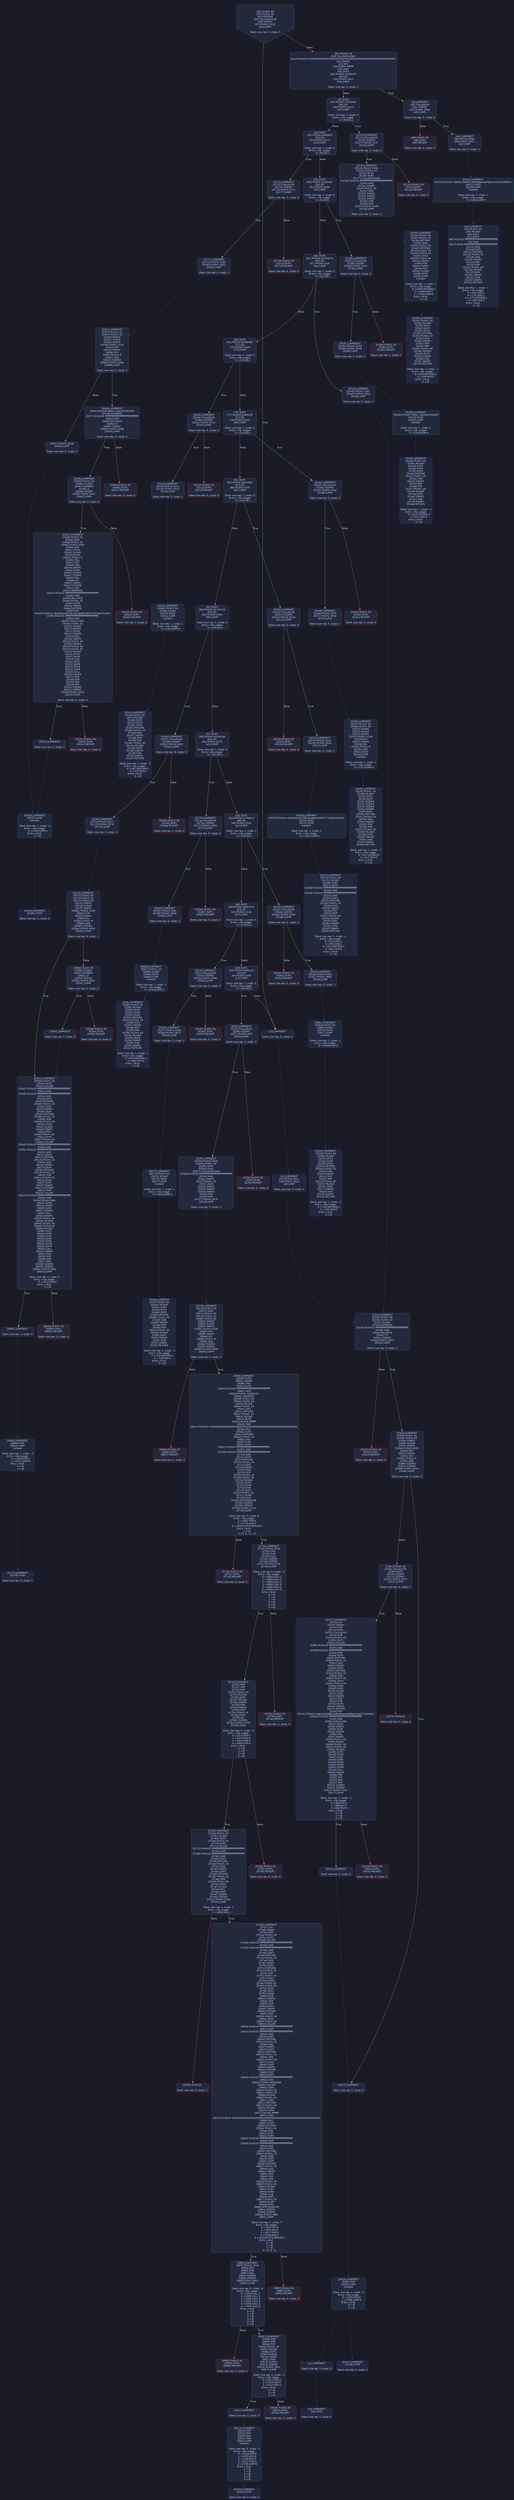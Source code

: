digraph G {
    node [shape=box, style="filled, rounded", color="#565f89", fontcolor="#c0caf5", fontname="Helvetica", fillcolor="#24283b"];
    edge [color="#414868", fontcolor="#c0caf5", fontname="Helvetica"];
    bgcolor="#1a1b26";
    0 [ label = "[00] PUSH1 60
[02] PUSH1 40
[04] MSTORE
[05] CALLDATASIZE
[06] ISZERO
[07] PUSH2 00c3
[0a] JUMPI

Stack size req: 0, sizeΔ: 0
" shape = invhouse]
    1 [ label = "[0b] PUSH1 00
[0d] CALLDATALOAD
[0e] PUSH29 0100000000000000000000000000000000000000000000000000000000
[2c] SWAP1
[2d] DIV
[2e] PUSH4 ffffffff
[33] AND
[34] DUP1
[35] PUSH4 02d05d3f
[3a] EQ
[3b] PUSH2 00cf
[3e] JUMPI

Stack size req: 0, sizeΔ: 1
"]
    2 [ label = "[3f] DUP1
[40] PUSH4 27e235e3
[45] EQ
[46] PUSH2 0124
[49] JUMPI

Stack size req: 1, sizeΔ: 0
Entry->Op usage:
	0->69:EQ:1
"]
    3 [ label = "[4a] DUP1
[4b] PUSH4 28b8e9cf
[50] EQ
[51] PUSH2 0171
[54] JUMPI

Stack size req: 1, sizeΔ: 0
Entry->Op usage:
	0->80:EQ:1
"]
    4 [ label = "[55] DUP1
[56] PUSH4 2a2fbd4b
[5b] EQ
[5c] PUSH2 0186
[5f] JUMPI

Stack size req: 1, sizeΔ: 0
Entry->Op usage:
	0->91:EQ:1
"]
    5 [ label = "[60] DUP1
[61] PUSH4 5259347d
[66] EQ
[67] PUSH2 01af
[6a] JUMPI

Stack size req: 1, sizeΔ: 0
Entry->Op usage:
	0->102:EQ:1
"]
    6 [ label = "[6b] DUP1
[6c] PUSH4 62568d83
[71] EQ
[72] PUSH2 01b9
[75] JUMPI

Stack size req: 1, sizeΔ: 0
Entry->Op usage:
	0->113:EQ:1
"]
    7 [ label = "[76] DUP1
[77] PUSH4 6360fc3f
[7c] EQ
[7d] PUSH2 01e2
[80] JUMPI

Stack size req: 1, sizeΔ: 0
Entry->Op usage:
	0->124:EQ:1
"]
    8 [ label = "[81] DUP1
[82] PUSH4 6ad1fe02
[87] EQ
[88] PUSH2 020f
[8b] JUMPI

Stack size req: 1, sizeΔ: 0
Entry->Op usage:
	0->135:EQ:1
"]
    9 [ label = "[8c] DUP1
[8d] PUSH4 81702c34
[92] EQ
[93] PUSH2 0264
[96] JUMPI

Stack size req: 1, sizeΔ: 0
Entry->Op usage:
	0->146:EQ:1
"]
    10 [ label = "[97] DUP1
[98] PUSH4 c42bb1e4
[9d] EQ
[9e] PUSH2 0279
[a1] JUMPI

Stack size req: 1, sizeΔ: 0
Entry->Op usage:
	0->157:EQ:1
"]
    11 [ label = "[a2] DUP1
[a3] PUSH4 cc74e2ca
[a8] EQ
[a9] PUSH2 02a2
[ac] JUMPI

Stack size req: 1, sizeΔ: 0
Entry->Op usage:
	0->168:EQ:1
"]
    12 [ label = "[ad] DUP1
[ae] PUSH4 dd9e7b1b
[b3] EQ
[b4] PUSH2 02cb
[b7] JUMPI

Stack size req: 1, sizeΔ: 0
Entry->Op usage:
	0->179:EQ:1
"]
    13 [ label = "[b8] DUP1
[b9] PUSH4 fcfdbc23
[be] EQ
[bf] PUSH2 02f4
[c2] JUMPI

Stack size req: 1, sizeΔ: 0
Entry->Op usage:
	0->190:EQ:1
"]
    14 [ label = "[c3] JUMPDEST

Stack size req: 0, sizeΔ: 0
"]
    15 [ label = "[c4] JUMPDEST
[c5] PUSH2 00cc
[c8] PUSH2 032d
[cb] JUMP

Stack size req: 0, sizeΔ: 1
"]
    16 [ label = "[cc] JUMPDEST

Stack size req: 0, sizeΔ: 0
"]
    17 [ label = "[cd] JUMPDEST
[ce] STOP

Stack size req: 0, sizeΔ: 0
" color = "darkblue"]
    18 [ label = "[cf] JUMPDEST
[d0] CALLVALUE
[d1] ISZERO
[d2] PUSH2 00da
[d5] JUMPI

Stack size req: 0, sizeΔ: 0
"]
    19 [ label = "[d6] PUSH1 00
[d8] DUP1
[d9] REVERT

Stack size req: 0, sizeΔ: 0
" color = "red"]
    20 [ label = "[da] JUMPDEST
[db] PUSH2 00e2
[de] PUSH2 0421
[e1] JUMP

Stack size req: 0, sizeΔ: 1
"]
    21 [ label = "[e2] JUMPDEST
[e3] PUSH1 40
[e5] MLOAD
[e6] DUP1
[e7] DUP3
[e8] PUSH20 ffffffffffffffffffffffffffffffffffffffff
[fd] AND
[fe] PUSH20 ffffffffffffffffffffffffffffffffffffffff
[0113] AND
[0114] DUP2
[0115] MSTORE
[0116] PUSH1 20
[0118] ADD
[0119] SWAP2
[011a] POP
[011b] POP
[011c] PUSH1 40
[011e] MLOAD
[011f] DUP1
[0120] SWAP2
[0121] SUB
[0122] SWAP1
[0123] RETURN

Stack size req: 1, sizeΔ: -1
Entry->Op usage:
	0->253:AND:1
	0->275:AND:1
	0->277:MSTORE:1
	0->282:POP:0
Entry->Exit:
	0->😵
" color = "darkblue"]
    22 [ label = "[0124] JUMPDEST
[0125] CALLVALUE
[0126] ISZERO
[0127] PUSH2 012f
[012a] JUMPI

Stack size req: 0, sizeΔ: 0
"]
    23 [ label = "[012b] PUSH1 00
[012d] DUP1
[012e] REVERT

Stack size req: 0, sizeΔ: 0
" color = "red"]
    24 [ label = "[012f] JUMPDEST
[0130] PUSH2 015b
[0133] PUSH1 04
[0135] DUP1
[0136] DUP1
[0137] CALLDATALOAD
[0138] PUSH20 ffffffffffffffffffffffffffffffffffffffff
[014d] AND
[014e] SWAP1
[014f] PUSH1 20
[0151] ADD
[0152] SWAP1
[0153] SWAP2
[0154] SWAP1
[0155] POP
[0156] POP
[0157] PUSH2 0439
[015a] JUMP

Stack size req: 0, sizeΔ: 2
"]
    25 [ label = "[015b] JUMPDEST
[015c] PUSH1 40
[015e] MLOAD
[015f] DUP1
[0160] DUP3
[0161] DUP2
[0162] MSTORE
[0163] PUSH1 20
[0165] ADD
[0166] SWAP2
[0167] POP
[0168] POP
[0169] PUSH1 40
[016b] MLOAD
[016c] DUP1
[016d] SWAP2
[016e] SUB
[016f] SWAP1
[0170] RETURN

Stack size req: 1, sizeΔ: -1
Entry->Op usage:
	0->354:MSTORE:1
	0->359:POP:0
Entry->Exit:
	0->😵
" color = "darkblue"]
    26 [ label = "[0171] JUMPDEST
[0172] CALLVALUE
[0173] ISZERO
[0174] PUSH2 017c
[0177] JUMPI

Stack size req: 0, sizeΔ: 0
"]
    27 [ label = "[0178] PUSH1 00
[017a] DUP1
[017b] REVERT

Stack size req: 0, sizeΔ: 0
" color = "red"]
    28 [ label = "[017c] JUMPDEST
[017d] PUSH2 0184
[0180] PUSH2 0451
[0183] JUMP

Stack size req: 0, sizeΔ: 1
"]
    29 [ label = "[0184] JUMPDEST
[0185] STOP

Stack size req: 0, sizeΔ: 0
" color = "darkblue"]
    30 [ label = "[0186] JUMPDEST
[0187] CALLVALUE
[0188] ISZERO
[0189] PUSH2 0191
[018c] JUMPI

Stack size req: 0, sizeΔ: 0
"]
    31 [ label = "[018d] PUSH1 00
[018f] DUP1
[0190] REVERT

Stack size req: 0, sizeΔ: 0
" color = "red"]
    32 [ label = "[0191] JUMPDEST
[0192] PUSH2 0199
[0195] PUSH2 0538
[0198] JUMP

Stack size req: 0, sizeΔ: 1
"]
    33 [ label = "[0199] JUMPDEST
[019a] PUSH1 40
[019c] MLOAD
[019d] DUP1
[019e] DUP3
[019f] DUP2
[01a0] MSTORE
[01a1] PUSH1 20
[01a3] ADD
[01a4] SWAP2
[01a5] POP
[01a6] POP
[01a7] PUSH1 40
[01a9] MLOAD
[01aa] DUP1
[01ab] SWAP2
[01ac] SUB
[01ad] SWAP1
[01ae] RETURN

Stack size req: 1, sizeΔ: -1
Entry->Op usage:
	0->416:MSTORE:1
	0->421:POP:0
Entry->Exit:
	0->😵
" color = "darkblue"]
    34 [ label = "[01af] JUMPDEST
[01b0] PUSH2 01b7
[01b3] PUSH2 032d
[01b6] JUMP

Stack size req: 0, sizeΔ: 1
"]
    35 [ label = "[01b7] JUMPDEST
[01b8] STOP

Stack size req: 0, sizeΔ: 0
" color = "darkblue"]
    36 [ label = "[01b9] JUMPDEST
[01ba] CALLVALUE
[01bb] ISZERO
[01bc] PUSH2 01c4
[01bf] JUMPI

Stack size req: 0, sizeΔ: 0
"]
    37 [ label = "[01c0] PUSH1 00
[01c2] DUP1
[01c3] REVERT

Stack size req: 0, sizeΔ: 0
" color = "red"]
    38 [ label = "[01c4] JUMPDEST
[01c5] PUSH2 01cc
[01c8] PUSH2 0545
[01cb] JUMP

Stack size req: 0, sizeΔ: 1
"]
    39 [ label = "[01cc] JUMPDEST
[01cd] PUSH1 40
[01cf] MLOAD
[01d0] DUP1
[01d1] DUP3
[01d2] DUP2
[01d3] MSTORE
[01d4] PUSH1 20
[01d6] ADD
[01d7] SWAP2
[01d8] POP
[01d9] POP
[01da] PUSH1 40
[01dc] MLOAD
[01dd] DUP1
[01de] SWAP2
[01df] SUB
[01e0] SWAP1
[01e1] RETURN

Stack size req: 1, sizeΔ: -1
Entry->Op usage:
	0->467:MSTORE:1
	0->472:POP:0
Entry->Exit:
	0->😵
" color = "darkblue"]
    40 [ label = "[01e2] JUMPDEST
[01e3] CALLVALUE
[01e4] ISZERO
[01e5] PUSH2 01ed
[01e8] JUMPI

Stack size req: 0, sizeΔ: 0
"]
    41 [ label = "[01e9] PUSH1 00
[01eb] DUP1
[01ec] REVERT

Stack size req: 0, sizeΔ: 0
" color = "red"]
    42 [ label = "[01ed] JUMPDEST
[01ee] PUSH2 01f5
[01f1] PUSH2 054b
[01f4] JUMP

Stack size req: 0, sizeΔ: 1
"]
    43 [ label = "[01f5] JUMPDEST
[01f6] PUSH1 40
[01f8] MLOAD
[01f9] DUP1
[01fa] DUP3
[01fb] ISZERO
[01fc] ISZERO
[01fd] ISZERO
[01fe] ISZERO
[01ff] DUP2
[0200] MSTORE
[0201] PUSH1 20
[0203] ADD
[0204] SWAP2
[0205] POP
[0206] POP
[0207] PUSH1 40
[0209] MLOAD
[020a] DUP1
[020b] SWAP2
[020c] SUB
[020d] SWAP1
[020e] RETURN

Stack size req: 1, sizeΔ: -1
Entry->Op usage:
	0->507:ISZERO:0
	0->517:POP:0
Entry->Exit:
	0->😵
" color = "darkblue"]
    44 [ label = "[020f] JUMPDEST
[0210] CALLVALUE
[0211] ISZERO
[0212] PUSH2 021a
[0215] JUMPI

Stack size req: 0, sizeΔ: 0
"]
    45 [ label = "[0216] PUSH1 00
[0218] DUP1
[0219] REVERT

Stack size req: 0, sizeΔ: 0
" color = "red"]
    46 [ label = "[021a] JUMPDEST
[021b] PUSH2 0222
[021e] PUSH2 055e
[0221] JUMP

Stack size req: 0, sizeΔ: 1
"]
    47 [ label = "[0222] JUMPDEST
[0223] PUSH1 40
[0225] MLOAD
[0226] DUP1
[0227] DUP3
[0228] PUSH20 ffffffffffffffffffffffffffffffffffffffff
[023d] AND
[023e] PUSH20 ffffffffffffffffffffffffffffffffffffffff
[0253] AND
[0254] DUP2
[0255] MSTORE
[0256] PUSH1 20
[0258] ADD
[0259] SWAP2
[025a] POP
[025b] POP
[025c] PUSH1 40
[025e] MLOAD
[025f] DUP1
[0260] SWAP2
[0261] SUB
[0262] SWAP1
[0263] RETURN

Stack size req: 1, sizeΔ: -1
Entry->Op usage:
	0->573:AND:1
	0->595:AND:1
	0->597:MSTORE:1
	0->602:POP:0
Entry->Exit:
	0->😵
" color = "darkblue"]
    48 [ label = "[0264] JUMPDEST
[0265] CALLVALUE
[0266] ISZERO
[0267] PUSH2 026f
[026a] JUMPI

Stack size req: 0, sizeΔ: 0
"]
    49 [ label = "[026b] PUSH1 00
[026d] DUP1
[026e] REVERT

Stack size req: 0, sizeΔ: 0
" color = "red"]
    50 [ label = "[026f] JUMPDEST
[0270] PUSH2 0277
[0273] PUSH2 0576
[0276] JUMP

Stack size req: 0, sizeΔ: 1
"]
    51 [ label = "[0277] JUMPDEST
[0278] STOP

Stack size req: 0, sizeΔ: 0
" color = "darkblue"]
    52 [ label = "[0279] JUMPDEST
[027a] CALLVALUE
[027b] ISZERO
[027c] PUSH2 0284
[027f] JUMPI

Stack size req: 0, sizeΔ: 0
"]
    53 [ label = "[0280] PUSH1 00
[0282] DUP1
[0283] REVERT

Stack size req: 0, sizeΔ: 0
" color = "red"]
    54 [ label = "[0284] JUMPDEST
[0285] PUSH2 028c
[0288] PUSH2 0666
[028b] JUMP

Stack size req: 0, sizeΔ: 1
"]
    55 [ label = "[028c] JUMPDEST
[028d] PUSH1 40
[028f] MLOAD
[0290] DUP1
[0291] DUP3
[0292] DUP2
[0293] MSTORE
[0294] PUSH1 20
[0296] ADD
[0297] SWAP2
[0298] POP
[0299] POP
[029a] PUSH1 40
[029c] MLOAD
[029d] DUP1
[029e] SWAP2
[029f] SUB
[02a0] SWAP1
[02a1] RETURN

Stack size req: 1, sizeΔ: -1
Entry->Op usage:
	0->659:MSTORE:1
	0->664:POP:0
Entry->Exit:
	0->😵
" color = "darkblue"]
    56 [ label = "[02a2] JUMPDEST
[02a3] CALLVALUE
[02a4] ISZERO
[02a5] PUSH2 02ad
[02a8] JUMPI

Stack size req: 0, sizeΔ: 0
"]
    57 [ label = "[02a9] PUSH1 00
[02ab] DUP1
[02ac] REVERT

Stack size req: 0, sizeΔ: 0
" color = "red"]
    58 [ label = "[02ad] JUMPDEST
[02ae] PUSH2 02b5
[02b1] PUSH2 066c
[02b4] JUMP

Stack size req: 0, sizeΔ: 1
"]
    59 [ label = "[02b5] JUMPDEST
[02b6] PUSH1 40
[02b8] MLOAD
[02b9] DUP1
[02ba] DUP3
[02bb] DUP2
[02bc] MSTORE
[02bd] PUSH1 20
[02bf] ADD
[02c0] SWAP2
[02c1] POP
[02c2] POP
[02c3] PUSH1 40
[02c5] MLOAD
[02c6] DUP1
[02c7] SWAP2
[02c8] SUB
[02c9] SWAP1
[02ca] RETURN

Stack size req: 1, sizeΔ: -1
Entry->Op usage:
	0->700:MSTORE:1
	0->705:POP:0
Entry->Exit:
	0->😵
" color = "darkblue"]
    60 [ label = "[02cb] JUMPDEST
[02cc] CALLVALUE
[02cd] ISZERO
[02ce] PUSH2 02d6
[02d1] JUMPI

Stack size req: 0, sizeΔ: 0
"]
    61 [ label = "[02d2] PUSH1 00
[02d4] DUP1
[02d5] REVERT

Stack size req: 0, sizeΔ: 0
" color = "red"]
    62 [ label = "[02d6] JUMPDEST
[02d7] PUSH2 02de
[02da] PUSH2 0672
[02dd] JUMP

Stack size req: 0, sizeΔ: 1
"]
    63 [ label = "[02de] JUMPDEST
[02df] PUSH1 40
[02e1] MLOAD
[02e2] DUP1
[02e3] DUP3
[02e4] DUP2
[02e5] MSTORE
[02e6] PUSH1 20
[02e8] ADD
[02e9] SWAP2
[02ea] POP
[02eb] POP
[02ec] PUSH1 40
[02ee] MLOAD
[02ef] DUP1
[02f0] SWAP2
[02f1] SUB
[02f2] SWAP1
[02f3] RETURN

Stack size req: 1, sizeΔ: -1
Entry->Op usage:
	0->741:MSTORE:1
	0->746:POP:0
Entry->Exit:
	0->😵
" color = "darkblue"]
    64 [ label = "[02f4] JUMPDEST
[02f5] CALLVALUE
[02f6] ISZERO
[02f7] PUSH2 02ff
[02fa] JUMPI

Stack size req: 0, sizeΔ: 0
"]
    65 [ label = "[02fb] PUSH1 00
[02fd] DUP1
[02fe] REVERT

Stack size req: 0, sizeΔ: 0
" color = "red"]
    66 [ label = "[02ff] JUMPDEST
[0300] PUSH2 032b
[0303] PUSH1 04
[0305] DUP1
[0306] DUP1
[0307] CALLDATALOAD
[0308] PUSH20 ffffffffffffffffffffffffffffffffffffffff
[031d] AND
[031e] SWAP1
[031f] PUSH1 20
[0321] ADD
[0322] SWAP1
[0323] SWAP2
[0324] SWAP1
[0325] POP
[0326] POP
[0327] PUSH2 0678
[032a] JUMP

Stack size req: 0, sizeΔ: 2
"]
    67 [ label = "[032b] JUMPDEST
[032c] STOP

Stack size req: 0, sizeΔ: 0
" color = "darkblue"]
    68 [ label = "[032d] JUMPDEST
[032e] PUSH1 00
[0330] PUSH1 03
[0332] SLOAD
[0333] ADDRESS
[0334] PUSH20 ffffffffffffffffffffffffffffffffffffffff
[0349] AND
[034a] BALANCE
[034b] GT
[034c] ISZERO
[034d] PUSH2 0355
[0350] JUMPI

Stack size req: 0, sizeΔ: 1
"]
    69 [ label = "[0351] PUSH1 00
[0353] DUP1
[0354] REVERT

Stack size req: 0, sizeΔ: 0
" color = "red"]
    70 [ label = "[0355] JUMPDEST
[0356] PUSH1 01
[0358] PUSH1 00
[035a] SWAP1
[035b] SLOAD
[035c] SWAP1
[035d] PUSH2 0100
[0360] EXP
[0361] SWAP1
[0362] DIV
[0363] PUSH1 ff
[0365] AND
[0366] ISZERO
[0367] ISZERO
[0368] PUSH2 041d
[036b] JUMPI

Stack size req: 0, sizeΔ: 0
"]
    71 [ label = "[036c] PUSH1 0a
[036e] CALLVALUE
[036f] DUP2
[0370] ISZERO
[0371] ISZERO
[0372] PUSH2 0377
[0375] JUMPI

Stack size req: 0, sizeΔ: 2
"]
    72 [ label = "[0376] INVALID

Stack size req: 0, sizeΔ: 0
" color = "red"]
    73 [ label = "[0377] JUMPDEST
[0378] DIV
[0379] SWAP1
[037a] POP
[037b] DUP1
[037c] CALLVALUE
[037d] SUB
[037e] PUSH1 00
[0380] DUP1
[0381] CALLER
[0382] PUSH20 ffffffffffffffffffffffffffffffffffffffff
[0397] AND
[0398] PUSH20 ffffffffffffffffffffffffffffffffffffffff
[03ad] AND
[03ae] DUP2
[03af] MSTORE
[03b0] PUSH1 20
[03b2] ADD
[03b3] SWAP1
[03b4] DUP2
[03b5] MSTORE
[03b6] PUSH1 20
[03b8] ADD
[03b9] PUSH1 00
[03bb] SHA3
[03bc] PUSH1 00
[03be] DUP3
[03bf] DUP3
[03c0] SLOAD
[03c1] ADD
[03c2] SWAP3
[03c3] POP
[03c4] POP
[03c5] DUP2
[03c6] SWAP1
[03c7] SSTORE
[03c8] POP
[03c9] PUSH20 de81b20b6801d99efeaeced48a11ba025180b8cc
[03de] PUSH20 ffffffffffffffffffffffffffffffffffffffff
[03f3] AND
[03f4] PUSH2 08fc
[03f7] DUP3
[03f8] SWAP1
[03f9] DUP2
[03fa] ISZERO
[03fb] MUL
[03fc] SWAP1
[03fd] PUSH1 40
[03ff] MLOAD
[0400] PUSH1 00
[0402] PUSH1 40
[0404] MLOAD
[0405] DUP1
[0406] DUP4
[0407] SUB
[0408] DUP2
[0409] DUP6
[040a] DUP9
[040b] DUP9
[040c] CALL
[040d] SWAP4
[040e] POP
[040f] POP
[0410] POP
[0411] POP
[0412] ISZERO
[0413] ISZERO
[0414] PUSH2 041c
[0417] JUMPI

Stack size req: 3, sizeΔ: -2
Entry->Op usage:
	0->888:DIV:0
	1->888:DIV:1
	2->890:POP:0
Entry->Exit:
	0->😵
	1->😵
	2->😵
"]
    74 [ label = "[0418] PUSH1 00
[041a] DUP1
[041b] REVERT

Stack size req: 0, sizeΔ: 0
" color = "red"]
    75 [ label = "[041c] JUMPDEST

Stack size req: 0, sizeΔ: 0
"]
    76 [ label = "[041d] JUMPDEST

Stack size req: 0, sizeΔ: 0
"]
    77 [ label = "[041e] JUMPDEST
[041f] POP
[0420] JUMP
Indirect!

Stack size req: 2, sizeΔ: -2
Entry->Op usage:
	0->1055:POP:0
	1->1056:JUMP:0
Entry->Exit:
	0->😵
	1->😵
" color = "teal"]
    78 [ label = "[0421] JUMPDEST
[0422] PUSH20 de81b20b6801d99efeaeced48a11ba025180b8cc
[0437] DUP2
[0438] JUMP
Indirect!

Stack size req: 1, sizeΔ: 1
Entry->Op usage:
	0->1080:JUMP:0
" color = "teal"]
    79 [ label = "[0439] JUMPDEST
[043a] PUSH1 00
[043c] PUSH1 20
[043e] MSTORE
[043f] DUP1
[0440] PUSH1 00
[0442] MSTORE
[0443] PUSH1 40
[0445] PUSH1 00
[0447] SHA3
[0448] PUSH1 00
[044a] SWAP2
[044b] POP
[044c] SWAP1
[044d] POP
[044e] SLOAD
[044f] DUP2
[0450] JUMP
Indirect!

Stack size req: 2, sizeΔ: 0
Entry->Op usage:
	0->1090:MSTORE:1
	0->1099:POP:0
	1->1104:JUMP:0
Entry->Exit:
	0->😵
" color = "teal"]
    80 [ label = "[0451] JUMPDEST
[0452] PUSH1 01
[0454] PUSH1 00
[0456] SWAP1
[0457] SLOAD
[0458] SWAP1
[0459] PUSH2 0100
[045c] EXP
[045d] SWAP1
[045e] DIV
[045f] PUSH1 ff
[0461] AND
[0462] ISZERO
[0463] PUSH2 046b
[0466] JUMPI

Stack size req: 0, sizeΔ: 0
"]
    81 [ label = "[0467] PUSH2 0536
[046a] JUMP

Stack size req: 0, sizeΔ: 0
"]
    82 [ label = "[046b] JUMPDEST
[046c] PUSH9 056bc75e2d63100000
[0476] ADDRESS
[0477] PUSH20 ffffffffffffffffffffffffffffffffffffffff
[048c] AND
[048d] BALANCE
[048e] LT
[048f] ISZERO
[0490] PUSH2 0498
[0493] JUMPI

Stack size req: 0, sizeΔ: 0
"]
    83 [ label = "[0494] PUSH1 00
[0496] DUP1
[0497] REVERT

Stack size req: 0, sizeΔ: 0
" color = "red"]
    84 [ label = "[0498] JUMPDEST
[0499] PUSH1 04
[049b] SLOAD
[049c] NUMBER
[049d] LT
[049e] ISZERO
[049f] PUSH2 04a7
[04a2] JUMPI

Stack size req: 0, sizeΔ: 0
"]
    85 [ label = "[04a3] PUSH1 00
[04a5] DUP1
[04a6] REVERT

Stack size req: 0, sizeΔ: 0
" color = "red"]
    86 [ label = "[04a7] JUMPDEST
[04a8] PUSH1 01
[04aa] DUP1
[04ab] PUSH1 00
[04ad] PUSH2 0100
[04b0] EXP
[04b1] DUP2
[04b2] SLOAD
[04b3] DUP2
[04b4] PUSH1 ff
[04b6] MUL
[04b7] NOT
[04b8] AND
[04b9] SWAP1
[04ba] DUP4
[04bb] ISZERO
[04bc] ISZERO
[04bd] MUL
[04be] OR
[04bf] SWAP1
[04c0] SSTORE
[04c1] POP
[04c2] ADDRESS
[04c3] PUSH20 ffffffffffffffffffffffffffffffffffffffff
[04d8] AND
[04d9] BALANCE
[04da] PUSH1 02
[04dc] DUP2
[04dd] SWAP1
[04de] SSTORE
[04df] POP
[04e0] PUSH20 c8e23ba1f423812eca868189072722d822fcafc1
[04f5] PUSH20 ffffffffffffffffffffffffffffffffffffffff
[050a] AND
[050b] PUSH2 08fc
[050e] PUSH1 02
[0510] SLOAD
[0511] SWAP1
[0512] DUP2
[0513] ISZERO
[0514] MUL
[0515] SWAP1
[0516] PUSH1 40
[0518] MLOAD
[0519] PUSH1 00
[051b] PUSH1 40
[051d] MLOAD
[051e] DUP1
[051f] DUP4
[0520] SUB
[0521] DUP2
[0522] DUP6
[0523] DUP9
[0524] DUP9
[0525] CALL
[0526] SWAP4
[0527] POP
[0528] POP
[0529] POP
[052a] POP
[052b] ISZERO
[052c] ISZERO
[052d] PUSH2 0535
[0530] JUMPI

Stack size req: 0, sizeΔ: 0
"]
    87 [ label = "[0531] PUSH1 00
[0533] DUP1
[0534] REVERT

Stack size req: 0, sizeΔ: 0
" color = "red"]
    88 [ label = "[0535] JUMPDEST

Stack size req: 0, sizeΔ: 0
"]
    89 [ label = "[0536] JUMPDEST
[0537] JUMP
Indirect!

Stack size req: 1, sizeΔ: -1
Entry->Op usage:
	0->1335:JUMP:0
Entry->Exit:
	0->😵
" color = "teal"]
    90 [ label = "[0538] JUMPDEST
[0539] PUSH9 056bc75e2d63100000
[0543] DUP2
[0544] JUMP
Indirect!

Stack size req: 1, sizeΔ: 1
Entry->Op usage:
	0->1348:JUMP:0
" color = "teal"]
    91 [ label = "[0545] JUMPDEST
[0546] PUSH1 04
[0548] SLOAD
[0549] DUP2
[054a] JUMP
Indirect!

Stack size req: 1, sizeΔ: 1
Entry->Op usage:
	0->1354:JUMP:0
" color = "teal"]
    92 [ label = "[054b] JUMPDEST
[054c] PUSH1 01
[054e] PUSH1 00
[0550] SWAP1
[0551] SLOAD
[0552] SWAP1
[0553] PUSH2 0100
[0556] EXP
[0557] SWAP1
[0558] DIV
[0559] PUSH1 ff
[055b] AND
[055c] DUP2
[055d] JUMP
Indirect!

Stack size req: 1, sizeΔ: 1
Entry->Op usage:
	0->1373:JUMP:0
" color = "teal"]
    93 [ label = "[055e] JUMPDEST
[055f] PUSH20 c8e23ba1f423812eca868189072722d822fcafc1
[0574] DUP2
[0575] JUMP
Indirect!

Stack size req: 1, sizeΔ: 1
Entry->Op usage:
	0->1397:JUMP:0
" color = "teal"]
    94 [ label = "[0576] JUMPDEST
[0577] PUSH1 00
[0579] PUSH1 01
[057b] PUSH1 00
[057d] SWAP1
[057e] SLOAD
[057f] SWAP1
[0580] PUSH2 0100
[0583] EXP
[0584] SWAP1
[0585] DIV
[0586] PUSH1 ff
[0588] AND
[0589] ISZERO
[058a] PUSH2 059d
[058d] JUMPI

Stack size req: 0, sizeΔ: 1
"]
    95 [ label = "[058e] PUSH1 05
[0590] SLOAD
[0591] NUMBER
[0592] LT
[0593] ISZERO
[0594] PUSH2 059c
[0597] JUMPI

Stack size req: 0, sizeΔ: 0
"]
    96 [ label = "[0598] PUSH1 00
[059a] DUP1
[059b] REVERT

Stack size req: 0, sizeΔ: 0
" color = "red"]
    97 [ label = "[059c] JUMPDEST

Stack size req: 0, sizeΔ: 0
"]
    98 [ label = "[059d] JUMPDEST
[059e] PUSH1 00
[05a0] DUP1
[05a1] CALLER
[05a2] PUSH20 ffffffffffffffffffffffffffffffffffffffff
[05b7] AND
[05b8] PUSH20 ffffffffffffffffffffffffffffffffffffffff
[05cd] AND
[05ce] DUP2
[05cf] MSTORE
[05d0] PUSH1 20
[05d2] ADD
[05d3] SWAP1
[05d4] DUP2
[05d5] MSTORE
[05d6] PUSH1 20
[05d8] ADD
[05d9] PUSH1 00
[05db] SHA3
[05dc] SLOAD
[05dd] SWAP1
[05de] POP
[05df] PUSH1 00
[05e1] DUP1
[05e2] PUSH1 00
[05e4] CALLER
[05e5] PUSH20 ffffffffffffffffffffffffffffffffffffffff
[05fa] AND
[05fb] PUSH20 ffffffffffffffffffffffffffffffffffffffff
[0610] AND
[0611] DUP2
[0612] MSTORE
[0613] PUSH1 20
[0615] ADD
[0616] SWAP1
[0617] DUP2
[0618] MSTORE
[0619] PUSH1 20
[061b] ADD
[061c] PUSH1 00
[061e] SHA3
[061f] DUP2
[0620] SWAP1
[0621] SSTORE
[0622] POP
[0623] CALLER
[0624] PUSH20 ffffffffffffffffffffffffffffffffffffffff
[0639] AND
[063a] PUSH2 08fc
[063d] DUP3
[063e] SWAP1
[063f] DUP2
[0640] ISZERO
[0641] MUL
[0642] SWAP1
[0643] PUSH1 40
[0645] MLOAD
[0646] PUSH1 00
[0648] PUSH1 40
[064a] MLOAD
[064b] DUP1
[064c] DUP4
[064d] SUB
[064e] DUP2
[064f] DUP6
[0650] DUP9
[0651] DUP9
[0652] CALL
[0653] SWAP4
[0654] POP
[0655] POP
[0656] POP
[0657] POP
[0658] ISZERO
[0659] ISZERO
[065a] PUSH2 0662
[065d] JUMPI

Stack size req: 1, sizeΔ: 0
Entry->Op usage:
	0->1502:POP:0
Entry->Exit:
	0->😵
"]
    99 [ label = "[065e] PUSH1 00
[0660] DUP1
[0661] REVERT

Stack size req: 0, sizeΔ: 0
" color = "red"]
    100 [ label = "[0662] JUMPDEST

Stack size req: 0, sizeΔ: 0
"]
    101 [ label = "[0663] JUMPDEST
[0664] POP
[0665] JUMP
Indirect!

Stack size req: 2, sizeΔ: -2
Entry->Op usage:
	0->1636:POP:0
	1->1637:JUMP:0
Entry->Exit:
	0->😵
	1->😵
" color = "teal"]
    102 [ label = "[0666] JUMPDEST
[0667] PUSH1 02
[0669] SLOAD
[066a] DUP2
[066b] JUMP
Indirect!

Stack size req: 1, sizeΔ: 1
Entry->Op usage:
	0->1643:JUMP:0
" color = "teal"]
    103 [ label = "[066c] JUMPDEST
[066d] PUSH1 05
[066f] SLOAD
[0670] DUP2
[0671] JUMP
Indirect!

Stack size req: 1, sizeΔ: 1
Entry->Op usage:
	0->1649:JUMP:0
" color = "teal"]
    104 [ label = "[0672] JUMPDEST
[0673] PUSH1 03
[0675] SLOAD
[0676] DUP2
[0677] JUMP
Indirect!

Stack size req: 1, sizeΔ: 1
Entry->Op usage:
	0->1655:JUMP:0
" color = "teal"]
    105 [ label = "[0678] JUMPDEST
[0679] PUSH1 00
[067b] DUP1
[067c] PUSH1 00
[067e] PUSH1 01
[0680] PUSH1 00
[0682] SWAP1
[0683] SLOAD
[0684] SWAP1
[0685] PUSH2 0100
[0688] EXP
[0689] SWAP1
[068a] DIV
[068b] PUSH1 ff
[068d] AND
[068e] ISZERO
[068f] ISZERO
[0690] PUSH2 0698
[0693] JUMPI

Stack size req: 0, sizeΔ: 3
"]
    106 [ label = "[0694] PUSH1 00
[0696] DUP1
[0697] REVERT

Stack size req: 0, sizeΔ: 0
" color = "red"]
    107 [ label = "[0698] JUMPDEST
[0699] DUP4
[069a] SWAP3
[069b] POP
[069c] DUP3
[069d] PUSH20 ffffffffffffffffffffffffffffffffffffffff
[06b2] AND
[06b3] PUSH4 70a08231
[06b8] ADDRESS
[06b9] PUSH1 00
[06bb] PUSH1 40
[06bd] MLOAD
[06be] PUSH1 20
[06c0] ADD
[06c1] MSTORE
[06c2] PUSH1 40
[06c4] MLOAD
[06c5] DUP3
[06c6] PUSH4 ffffffff
[06cb] AND
[06cc] PUSH29 0100000000000000000000000000000000000000000000000000000000
[06ea] MUL
[06eb] DUP2
[06ec] MSTORE
[06ed] PUSH1 04
[06ef] ADD
[06f0] DUP1
[06f1] DUP3
[06f2] PUSH20 ffffffffffffffffffffffffffffffffffffffff
[0707] AND
[0708] PUSH20 ffffffffffffffffffffffffffffffffffffffff
[071d] AND
[071e] DUP2
[071f] MSTORE
[0720] PUSH1 20
[0722] ADD
[0723] SWAP2
[0724] POP
[0725] POP
[0726] PUSH1 20
[0728] PUSH1 40
[072a] MLOAD
[072b] DUP1
[072c] DUP4
[072d] SUB
[072e] DUP2
[072f] PUSH1 00
[0731] DUP8
[0732] DUP1
[0733] EXTCODESIZE
[0734] ISZERO
[0735] ISZERO
[0736] PUSH2 073e
[0739] JUMPI

Stack size req: 4, sizeΔ: 9
Entry->Op usage:
	2->1691:POP:0
	3->1714:AND:1
	3->1843:EXTCODESIZE:0
Entry->Exit:
	2->😵
	3->0, 8, 11, 12
"]
    108 [ label = "[073a] PUSH1 00
[073c] DUP1
[073d] REVERT

Stack size req: 0, sizeΔ: 0
" color = "red"]
    109 [ label = "[073e] JUMPDEST
[073f] PUSH2 02c6
[0742] GAS
[0743] SUB
[0744] CALL
[0745] ISZERO
[0746] ISZERO
[0747] PUSH2 074f
[074a] JUMPI

Stack size req: 6, sizeΔ: -6
Entry->Op usage:
	0->1860:CALL:1
	1->1860:CALL:2
	2->1860:CALL:3
	3->1860:CALL:4
	4->1860:CALL:5
	5->1860:CALL:6
Entry->Exit:
	0->😵
	1->😵
	2->😵
	3->😵
	4->😵
	5->😵
"]
    110 [ label = "[074b] PUSH1 00
[074d] DUP1
[074e] REVERT

Stack size req: 0, sizeΔ: 0
" color = "red"]
    111 [ label = "[074f] JUMPDEST
[0750] POP
[0751] POP
[0752] POP
[0753] PUSH1 40
[0755] MLOAD
[0756] DUP1
[0757] MLOAD
[0758] SWAP1
[0759] POP
[075a] SWAP2
[075b] POP
[075c] PUSH1 00
[075e] DUP3
[075f] EQ
[0760] ISZERO
[0761] PUSH2 0769
[0764] JUMPI

Stack size req: 5, sizeΔ: -3
Entry->Op usage:
	0->1872:POP:0
	1->1873:POP:0
	2->1874:POP:0
	4->1883:POP:0
Entry->Exit:
	0->😵
	1->😵
	2->😵
	4->😵
"]
    112 [ label = "[0765] PUSH1 00
[0767] DUP1
[0768] REVERT

Stack size req: 0, sizeΔ: 0
" color = "red"]
    113 [ label = "[0769] JUMPDEST
[076a] PUSH1 02
[076c] SLOAD
[076d] DUP3
[076e] PUSH1 00
[0770] DUP1
[0771] CALLER
[0772] PUSH20 ffffffffffffffffffffffffffffffffffffffff
[0787] AND
[0788] PUSH20 ffffffffffffffffffffffffffffffffffffffff
[079d] AND
[079e] DUP2
[079f] MSTORE
[07a0] PUSH1 20
[07a2] ADD
[07a3] SWAP1
[07a4] DUP2
[07a5] MSTORE
[07a6] PUSH1 20
[07a8] ADD
[07a9] PUSH1 00
[07ab] SHA3
[07ac] SLOAD
[07ad] MUL
[07ae] DUP2
[07af] ISZERO
[07b0] ISZERO
[07b1] PUSH2 07b6
[07b4] JUMPI

Stack size req: 2, sizeΔ: 2
Entry->Op usage:
	1->1965:MUL:1
"]
    114 [ label = "[07b5] INVALID

Stack size req: 0, sizeΔ: 0
" color = "red"]
    115 [ label = "[07b6] JUMPDEST
[07b7] DIV
[07b8] SWAP1
[07b9] POP
[07ba] PUSH1 00
[07bc] DUP1
[07bd] CALLER
[07be] PUSH20 ffffffffffffffffffffffffffffffffffffffff
[07d3] AND
[07d4] PUSH20 ffffffffffffffffffffffffffffffffffffffff
[07e9] AND
[07ea] DUP2
[07eb] MSTORE
[07ec] PUSH1 20
[07ee] ADD
[07ef] SWAP1
[07f0] DUP2
[07f1] MSTORE
[07f2] PUSH1 20
[07f4] ADD
[07f5] PUSH1 00
[07f7] SHA3
[07f8] SLOAD
[07f9] PUSH1 02
[07fb] PUSH1 00
[07fd] DUP3
[07fe] DUP3
[07ff] SLOAD
[0800] SUB
[0801] SWAP3
[0802] POP
[0803] POP
[0804] DUP2
[0805] SWAP1
[0806] SSTORE
[0807] POP
[0808] PUSH1 00
[080a] DUP1
[080b] PUSH1 00
[080d] CALLER
[080e] PUSH20 ffffffffffffffffffffffffffffffffffffffff
[0823] AND
[0824] PUSH20 ffffffffffffffffffffffffffffffffffffffff
[0839] AND
[083a] DUP2
[083b] MSTORE
[083c] PUSH1 20
[083e] ADD
[083f] SWAP1
[0840] DUP2
[0841] MSTORE
[0842] PUSH1 20
[0844] ADD
[0845] PUSH1 00
[0847] SHA3
[0848] DUP2
[0849] SWAP1
[084a] SSTORE
[084b] POP
[084c] DUP3
[084d] PUSH20 ffffffffffffffffffffffffffffffffffffffff
[0862] AND
[0863] PUSH4 a9059cbb
[0868] CALLER
[0869] DUP4
[086a] PUSH1 00
[086c] PUSH1 40
[086e] MLOAD
[086f] PUSH1 20
[0871] ADD
[0872] MSTORE
[0873] PUSH1 40
[0875] MLOAD
[0876] DUP4
[0877] PUSH4 ffffffff
[087c] AND
[087d] PUSH29 0100000000000000000000000000000000000000000000000000000000
[089b] MUL
[089c] DUP2
[089d] MSTORE
[089e] PUSH1 04
[08a0] ADD
[08a1] DUP1
[08a2] DUP4
[08a3] PUSH20 ffffffffffffffffffffffffffffffffffffffff
[08b8] AND
[08b9] PUSH20 ffffffffffffffffffffffffffffffffffffffff
[08ce] AND
[08cf] DUP2
[08d0] MSTORE
[08d1] PUSH1 20
[08d3] ADD
[08d4] DUP3
[08d5] DUP2
[08d6] MSTORE
[08d7] PUSH1 20
[08d9] ADD
[08da] SWAP3
[08db] POP
[08dc] POP
[08dd] POP
[08de] PUSH1 20
[08e0] PUSH1 40
[08e2] MLOAD
[08e3] DUP1
[08e4] DUP4
[08e5] SUB
[08e6] DUP2
[08e7] PUSH1 00
[08e9] DUP8
[08ea] DUP1
[08eb] EXTCODESIZE
[08ec] ISZERO
[08ed] ISZERO
[08ee] PUSH2 08f6
[08f1] JUMPI

Stack size req: 5, sizeΔ: 7
Entry->Op usage:
	0->1975:DIV:0
	1->1975:DIV:1
	2->1977:POP:0
	4->2146:AND:1
	4->2283:EXTCODESIZE:0
Entry->Exit:
	0->😵
	1->😵
	2->😵
	4->0, 8, 11
"]
    116 [ label = "[08f2] PUSH1 00
[08f4] DUP1
[08f5] REVERT

Stack size req: 0, sizeΔ: 0
" color = "red"]
    117 [ label = "[08f6] JUMPDEST
[08f7] PUSH2 02c6
[08fa] GAS
[08fb] SUB
[08fc] CALL
[08fd] ISZERO
[08fe] ISZERO
[08ff] PUSH2 0907
[0902] JUMPI

Stack size req: 6, sizeΔ: -6
Entry->Op usage:
	0->2300:CALL:1
	1->2300:CALL:2
	2->2300:CALL:3
	3->2300:CALL:4
	4->2300:CALL:5
	5->2300:CALL:6
Entry->Exit:
	0->😵
	1->😵
	2->😵
	3->😵
	4->😵
	5->😵
"]
    118 [ label = "[0903] PUSH1 00
[0905] DUP1
[0906] REVERT

Stack size req: 0, sizeΔ: 0
" color = "red"]
    119 [ label = "[0907] JUMPDEST
[0908] POP
[0909] POP
[090a] POP
[090b] PUSH1 40
[090d] MLOAD
[090e] DUP1
[090f] MLOAD
[0910] SWAP1
[0911] POP
[0912] ISZERO
[0913] ISZERO
[0914] PUSH2 091c
[0917] JUMPI

Stack size req: 3, sizeΔ: -3
Entry->Op usage:
	0->2312:POP:0
	1->2313:POP:0
	2->2314:POP:0
Entry->Exit:
	0->😵
	1->😵
	2->😵
"]
    120 [ label = "[0918] PUSH1 00
[091a] DUP1
[091b] REVERT

Stack size req: 0, sizeΔ: 0
" color = "red"]
    121 [ label = "[091c] JUMPDEST

Stack size req: 0, sizeΔ: 0
"]
    122 [ label = "[091d] JUMPDEST
[091e] POP
[091f] POP
[0920] POP
[0921] POP
[0922] JUMP
Indirect!

Stack size req: 5, sizeΔ: -5
Entry->Op usage:
	0->2334:POP:0
	1->2335:POP:0
	2->2336:POP:0
	3->2337:POP:0
	4->2338:JUMP:0
Entry->Exit:
	0->😵
	1->😵
	2->😵
	3->😵
	4->😵
" color = "teal"]
    0 -> 1 [ label = "False" color = "#f7768e"]
    0 -> 14 [ label = "True" color = "#9ece6a"]
    1 -> 2 [ label = "False" color = "#f7768e"]
    1 -> 18 [ label = "True" color = "#9ece6a"]
    2 -> 3 [ label = "False" color = "#f7768e"]
    2 -> 22 [ label = "True" color = "#9ece6a"]
    3 -> 4 [ label = "False" color = "#f7768e"]
    3 -> 26 [ label = "True" color = "#9ece6a"]
    4 -> 5 [ label = "False" color = "#f7768e"]
    4 -> 30 [ label = "True" color = "#9ece6a"]
    5 -> 6 [ label = "False" color = "#f7768e"]
    5 -> 34 [ label = "True" color = "#9ece6a"]
    6 -> 7 [ label = "False" color = "#f7768e"]
    6 -> 36 [ label = "True" color = "#9ece6a"]
    7 -> 8 [ label = "False" color = "#f7768e"]
    7 -> 40 [ label = "True" color = "#9ece6a"]
    8 -> 9 [ label = "False" color = "#f7768e"]
    8 -> 44 [ label = "True" color = "#9ece6a"]
    9 -> 10 [ label = "False" color = "#f7768e"]
    9 -> 48 [ label = "True" color = "#9ece6a"]
    10 -> 11 [ label = "False" color = "#f7768e"]
    10 -> 52 [ label = "True" color = "#9ece6a"]
    11 -> 12 [ label = "False" color = "#f7768e"]
    11 -> 56 [ label = "True" color = "#9ece6a"]
    12 -> 13 [ label = "False" color = "#f7768e"]
    12 -> 60 [ label = "True" color = "#9ece6a"]
    13 -> 14 [ label = "False" color = "#f7768e"]
    13 -> 64 [ label = "True" color = "#9ece6a"]
    14 -> 15 [ ]
    15 -> 68 [ ]
    16 -> 17 [ ]
    18 -> 19 [ label = "False" color = "#f7768e"]
    18 -> 20 [ label = "True" color = "#9ece6a"]
    20 -> 78 [ ]
    22 -> 23 [ label = "False" color = "#f7768e"]
    22 -> 24 [ label = "True" color = "#9ece6a"]
    24 -> 79 [ ]
    26 -> 27 [ label = "False" color = "#f7768e"]
    26 -> 28 [ label = "True" color = "#9ece6a"]
    28 -> 80 [ ]
    30 -> 31 [ label = "False" color = "#f7768e"]
    30 -> 32 [ label = "True" color = "#9ece6a"]
    32 -> 90 [ ]
    34 -> 68 [ ]
    36 -> 37 [ label = "False" color = "#f7768e"]
    36 -> 38 [ label = "True" color = "#9ece6a"]
    38 -> 91 [ ]
    40 -> 41 [ label = "False" color = "#f7768e"]
    40 -> 42 [ label = "True" color = "#9ece6a"]
    42 -> 92 [ ]
    44 -> 45 [ label = "False" color = "#f7768e"]
    44 -> 46 [ label = "True" color = "#9ece6a"]
    46 -> 93 [ ]
    48 -> 49 [ label = "False" color = "#f7768e"]
    48 -> 50 [ label = "True" color = "#9ece6a"]
    50 -> 94 [ ]
    52 -> 53 [ label = "False" color = "#f7768e"]
    52 -> 54 [ label = "True" color = "#9ece6a"]
    54 -> 102 [ ]
    56 -> 57 [ label = "False" color = "#f7768e"]
    56 -> 58 [ label = "True" color = "#9ece6a"]
    58 -> 103 [ ]
    60 -> 61 [ label = "False" color = "#f7768e"]
    60 -> 62 [ label = "True" color = "#9ece6a"]
    62 -> 104 [ ]
    64 -> 65 [ label = "False" color = "#f7768e"]
    64 -> 66 [ label = "True" color = "#9ece6a"]
    66 -> 105 [ ]
    68 -> 69 [ label = "False" color = "#f7768e"]
    68 -> 70 [ label = "True" color = "#9ece6a"]
    70 -> 71 [ label = "False" color = "#f7768e"]
    70 -> 76 [ label = "True" color = "#9ece6a"]
    71 -> 72 [ label = "False" color = "#f7768e"]
    71 -> 73 [ label = "True" color = "#9ece6a"]
    73 -> 74 [ label = "False" color = "#f7768e"]
    73 -> 75 [ label = "True" color = "#9ece6a"]
    75 -> 76 [ ]
    76 -> 77 [ ]
    80 -> 81 [ label = "False" color = "#f7768e"]
    80 -> 82 [ label = "True" color = "#9ece6a"]
    81 -> 89 [ ]
    82 -> 83 [ label = "False" color = "#f7768e"]
    82 -> 84 [ label = "True" color = "#9ece6a"]
    84 -> 85 [ label = "False" color = "#f7768e"]
    84 -> 86 [ label = "True" color = "#9ece6a"]
    86 -> 87 [ label = "False" color = "#f7768e"]
    86 -> 88 [ label = "True" color = "#9ece6a"]
    88 -> 89 [ ]
    94 -> 95 [ label = "False" color = "#f7768e"]
    94 -> 98 [ label = "True" color = "#9ece6a"]
    95 -> 96 [ label = "False" color = "#f7768e"]
    95 -> 97 [ label = "True" color = "#9ece6a"]
    97 -> 98 [ ]
    98 -> 99 [ label = "False" color = "#f7768e"]
    98 -> 100 [ label = "True" color = "#9ece6a"]
    100 -> 101 [ ]
    105 -> 106 [ label = "False" color = "#f7768e"]
    105 -> 107 [ label = "True" color = "#9ece6a"]
    107 -> 108 [ label = "False" color = "#f7768e"]
    107 -> 109 [ label = "True" color = "#9ece6a"]
    109 -> 110 [ label = "False" color = "#f7768e"]
    109 -> 111 [ label = "True" color = "#9ece6a"]
    111 -> 112 [ label = "False" color = "#f7768e"]
    111 -> 113 [ label = "True" color = "#9ece6a"]
    113 -> 114 [ label = "False" color = "#f7768e"]
    113 -> 115 [ label = "True" color = "#9ece6a"]
    115 -> 116 [ label = "False" color = "#f7768e"]
    115 -> 117 [ label = "True" color = "#9ece6a"]
    117 -> 118 [ label = "False" color = "#f7768e"]
    117 -> 119 [ label = "True" color = "#9ece6a"]
    119 -> 120 [ label = "False" color = "#f7768e"]
    119 -> 121 [ label = "True" color = "#9ece6a"]
    121 -> 122 [ ]
    77 -> 16 [ ]
    78 -> 21 [ ]
    79 -> 25 [ ]
    89 -> 29 [ ]
    90 -> 33 [ ]
    77 -> 35 [ ]
    91 -> 39 [ ]
    92 -> 43 [ ]
    93 -> 47 [ ]
    101 -> 51 [ ]
    102 -> 55 [ ]
    103 -> 59 [ ]
    104 -> 63 [ ]
    122 -> 67 [ ]

}
